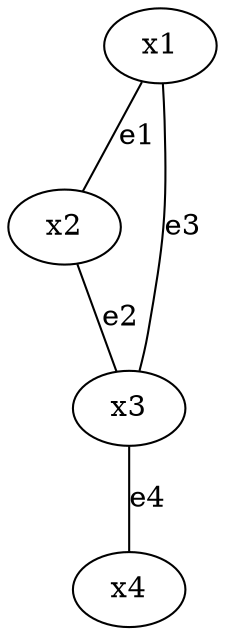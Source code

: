 graph G {
    x1 [shape=ellipse];
    x2 [shape=ellipse];
    x3 [shape=ellipse];
    x4 [shape=ellipse];
    // Création des arêtes
    x1 -- x2 [label="e1"];
    x1 -- x3 [label="e3"];
    x2 -- x3 [label="e2"];
    x3 -- x4 [label="e4"];
}